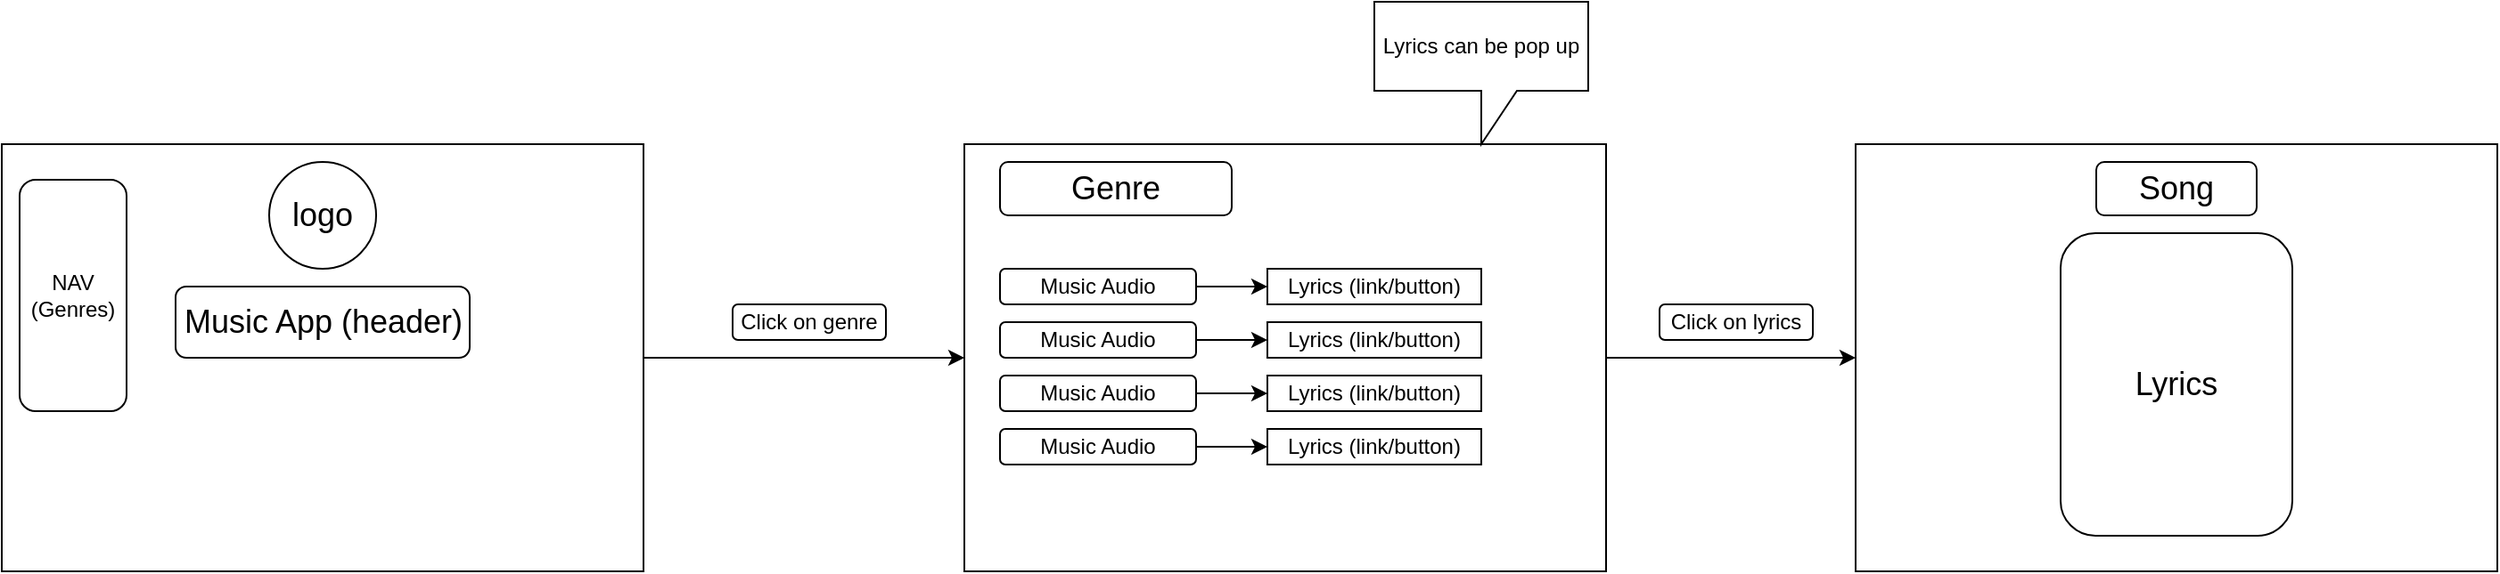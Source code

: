 <mxfile version="14.7.10" type="github">
  <diagram id="AKXKj6HSnDTJ0x1onoZ5" name="Page-1">
    <mxGraphModel dx="1635" dy="2035" grid="1" gridSize="10" guides="1" tooltips="1" connect="1" arrows="1" fold="1" page="1" pageScale="1" pageWidth="827" pageHeight="1169" math="0" shadow="0">
      <root>
        <mxCell id="0" />
        <mxCell id="1" parent="0" />
        <mxCell id="wNI0iCQW7VWHlqg-LpIO-41" style="edgeStyle=orthogonalEdgeStyle;rounded=0;orthogonalLoop=1;jettySize=auto;html=1;exitX=1;exitY=0.5;exitDx=0;exitDy=0;entryX=0;entryY=0.5;entryDx=0;entryDy=0;" edge="1" parent="1" source="wNI0iCQW7VWHlqg-LpIO-3" target="wNI0iCQW7VWHlqg-LpIO-9">
          <mxGeometry relative="1" as="geometry" />
        </mxCell>
        <mxCell id="wNI0iCQW7VWHlqg-LpIO-3" value="" style="rounded=0;whiteSpace=wrap;html=1;" vertex="1" parent="1">
          <mxGeometry x="40" y="40" width="360" height="240" as="geometry" />
        </mxCell>
        <mxCell id="wNI0iCQW7VWHlqg-LpIO-4" value="&lt;font style=&quot;font-size: 18px&quot;&gt;logo&lt;/font&gt;" style="ellipse;whiteSpace=wrap;html=1;aspect=fixed;" vertex="1" parent="1">
          <mxGeometry x="190" y="50" width="60" height="60" as="geometry" />
        </mxCell>
        <mxCell id="wNI0iCQW7VWHlqg-LpIO-6" value="&lt;font style=&quot;font-size: 18px&quot;&gt;Music App (header)&lt;/font&gt;" style="rounded=1;whiteSpace=wrap;html=1;" vertex="1" parent="1">
          <mxGeometry x="137.5" y="120" width="165" height="40" as="geometry" />
        </mxCell>
        <mxCell id="wNI0iCQW7VWHlqg-LpIO-7" value="NAV&lt;br&gt;(Genres)" style="rounded=1;whiteSpace=wrap;html=1;" vertex="1" parent="1">
          <mxGeometry x="50" y="60" width="60" height="130" as="geometry" />
        </mxCell>
        <mxCell id="wNI0iCQW7VWHlqg-LpIO-56" style="edgeStyle=orthogonalEdgeStyle;rounded=0;orthogonalLoop=1;jettySize=auto;html=1;exitX=1;exitY=0.5;exitDx=0;exitDy=0;entryX=0;entryY=0.5;entryDx=0;entryDy=0;" edge="1" parent="1" source="wNI0iCQW7VWHlqg-LpIO-9" target="wNI0iCQW7VWHlqg-LpIO-42">
          <mxGeometry relative="1" as="geometry" />
        </mxCell>
        <mxCell id="wNI0iCQW7VWHlqg-LpIO-9" value="" style="rounded=0;whiteSpace=wrap;html=1;" vertex="1" parent="1">
          <mxGeometry x="580" y="40" width="360" height="240" as="geometry" />
        </mxCell>
        <mxCell id="wNI0iCQW7VWHlqg-LpIO-34" style="edgeStyle=orthogonalEdgeStyle;rounded=0;orthogonalLoop=1;jettySize=auto;html=1;exitX=1;exitY=0.5;exitDx=0;exitDy=0;" edge="1" parent="1" source="wNI0iCQW7VWHlqg-LpIO-12" target="wNI0iCQW7VWHlqg-LpIO-24">
          <mxGeometry relative="1" as="geometry" />
        </mxCell>
        <mxCell id="wNI0iCQW7VWHlqg-LpIO-12" value="Music Audio" style="rounded=1;whiteSpace=wrap;html=1;" vertex="1" parent="1">
          <mxGeometry x="600" y="110" width="110" height="20" as="geometry" />
        </mxCell>
        <mxCell id="wNI0iCQW7VWHlqg-LpIO-13" value="&lt;font style=&quot;font-size: 18px&quot;&gt;Genre&lt;/font&gt;" style="rounded=1;whiteSpace=wrap;html=1;" vertex="1" parent="1">
          <mxGeometry x="600" y="50" width="130" height="30" as="geometry" />
        </mxCell>
        <mxCell id="wNI0iCQW7VWHlqg-LpIO-35" style="edgeStyle=orthogonalEdgeStyle;rounded=0;orthogonalLoop=1;jettySize=auto;html=1;exitX=1;exitY=0.5;exitDx=0;exitDy=0;" edge="1" parent="1" source="wNI0iCQW7VWHlqg-LpIO-14" target="wNI0iCQW7VWHlqg-LpIO-25">
          <mxGeometry relative="1" as="geometry" />
        </mxCell>
        <mxCell id="wNI0iCQW7VWHlqg-LpIO-14" value="Music Audio" style="rounded=1;whiteSpace=wrap;html=1;" vertex="1" parent="1">
          <mxGeometry x="600" y="140" width="110" height="20" as="geometry" />
        </mxCell>
        <mxCell id="wNI0iCQW7VWHlqg-LpIO-36" style="edgeStyle=orthogonalEdgeStyle;rounded=0;orthogonalLoop=1;jettySize=auto;html=1;exitX=1;exitY=0.5;exitDx=0;exitDy=0;entryX=0;entryY=0.5;entryDx=0;entryDy=0;" edge="1" parent="1" source="wNI0iCQW7VWHlqg-LpIO-15" target="wNI0iCQW7VWHlqg-LpIO-26">
          <mxGeometry relative="1" as="geometry" />
        </mxCell>
        <mxCell id="wNI0iCQW7VWHlqg-LpIO-15" value="Music Audio" style="rounded=1;whiteSpace=wrap;html=1;" vertex="1" parent="1">
          <mxGeometry x="600" y="170" width="110" height="20" as="geometry" />
        </mxCell>
        <mxCell id="wNI0iCQW7VWHlqg-LpIO-37" style="edgeStyle=orthogonalEdgeStyle;rounded=0;orthogonalLoop=1;jettySize=auto;html=1;exitX=1;exitY=0.5;exitDx=0;exitDy=0;" edge="1" parent="1" source="wNI0iCQW7VWHlqg-LpIO-16" target="wNI0iCQW7VWHlqg-LpIO-27">
          <mxGeometry relative="1" as="geometry" />
        </mxCell>
        <mxCell id="wNI0iCQW7VWHlqg-LpIO-16" value="Music Audio" style="rounded=1;whiteSpace=wrap;html=1;" vertex="1" parent="1">
          <mxGeometry x="600" y="200" width="110" height="20" as="geometry" />
        </mxCell>
        <mxCell id="wNI0iCQW7VWHlqg-LpIO-24" value="Lyrics (link/button)" style="rounded=0;whiteSpace=wrap;html=1;" vertex="1" parent="1">
          <mxGeometry x="750" y="110" width="120" height="20" as="geometry" />
        </mxCell>
        <mxCell id="wNI0iCQW7VWHlqg-LpIO-25" value="Lyrics (link/button)" style="rounded=0;whiteSpace=wrap;html=1;" vertex="1" parent="1">
          <mxGeometry x="750" y="140" width="120" height="20" as="geometry" />
        </mxCell>
        <mxCell id="wNI0iCQW7VWHlqg-LpIO-26" value="Lyrics (link/button)" style="rounded=0;whiteSpace=wrap;html=1;" vertex="1" parent="1">
          <mxGeometry x="750" y="170" width="120" height="20" as="geometry" />
        </mxCell>
        <mxCell id="wNI0iCQW7VWHlqg-LpIO-27" value="Lyrics (link/button)" style="rounded=0;whiteSpace=wrap;html=1;" vertex="1" parent="1">
          <mxGeometry x="750" y="200" width="120" height="20" as="geometry" />
        </mxCell>
        <mxCell id="wNI0iCQW7VWHlqg-LpIO-40" value="Click on genre" style="rounded=1;whiteSpace=wrap;html=1;" vertex="1" parent="1">
          <mxGeometry x="450" y="130" width="86" height="20" as="geometry" />
        </mxCell>
        <mxCell id="wNI0iCQW7VWHlqg-LpIO-42" value="" style="rounded=0;whiteSpace=wrap;html=1;" vertex="1" parent="1">
          <mxGeometry x="1080" y="40" width="360" height="240" as="geometry" />
        </mxCell>
        <mxCell id="wNI0iCQW7VWHlqg-LpIO-60" value="Lyrics can be pop up" style="shape=callout;whiteSpace=wrap;html=1;perimeter=calloutPerimeter;" vertex="1" parent="1">
          <mxGeometry x="810" y="-40" width="120" height="80" as="geometry" />
        </mxCell>
        <mxCell id="wNI0iCQW7VWHlqg-LpIO-61" value="&lt;font style=&quot;font-size: 18px&quot;&gt;Song&lt;/font&gt;" style="rounded=1;whiteSpace=wrap;html=1;" vertex="1" parent="1">
          <mxGeometry x="1215" y="50" width="90" height="30" as="geometry" />
        </mxCell>
        <mxCell id="wNI0iCQW7VWHlqg-LpIO-62" value="&lt;font style=&quot;font-size: 18px&quot;&gt;Lyrics&lt;/font&gt;" style="rounded=1;whiteSpace=wrap;html=1;" vertex="1" parent="1">
          <mxGeometry x="1195" y="90" width="130" height="170" as="geometry" />
        </mxCell>
        <mxCell id="wNI0iCQW7VWHlqg-LpIO-65" value="Click on lyrics" style="rounded=1;whiteSpace=wrap;html=1;" vertex="1" parent="1">
          <mxGeometry x="970" y="130" width="86" height="20" as="geometry" />
        </mxCell>
      </root>
    </mxGraphModel>
  </diagram>
</mxfile>

